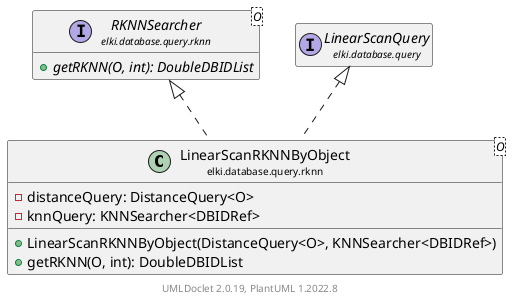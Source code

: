 @startuml
    remove .*\.(Instance|Par|Parameterizer|Factory)$
    set namespaceSeparator none
    hide empty fields
    hide empty methods

    class "<size:14>LinearScanRKNNByObject\n<size:10>elki.database.query.rknn" as elki.database.query.rknn.LinearScanRKNNByObject<O> [[LinearScanRKNNByObject.html]] {
        -distanceQuery: DistanceQuery<O>
        -knnQuery: KNNSearcher<DBIDRef>
        +LinearScanRKNNByObject(DistanceQuery<O>, KNNSearcher<DBIDRef>)
        +getRKNN(O, int): DoubleDBIDList
    }

    interface "<size:14>RKNNSearcher\n<size:10>elki.database.query.rknn" as elki.database.query.rknn.RKNNSearcher<O> [[RKNNSearcher.html]] {
        {abstract} +getRKNN(O, int): DoubleDBIDList
    }
    interface "<size:14>LinearScanQuery\n<size:10>elki.database.query" as elki.database.query.LinearScanQuery [[../LinearScanQuery.html]]

    elki.database.query.rknn.RKNNSearcher <|.. elki.database.query.rknn.LinearScanRKNNByObject
    elki.database.query.LinearScanQuery <|.. elki.database.query.rknn.LinearScanRKNNByObject

    center footer UMLDoclet 2.0.19, PlantUML 1.2022.8
@enduml
